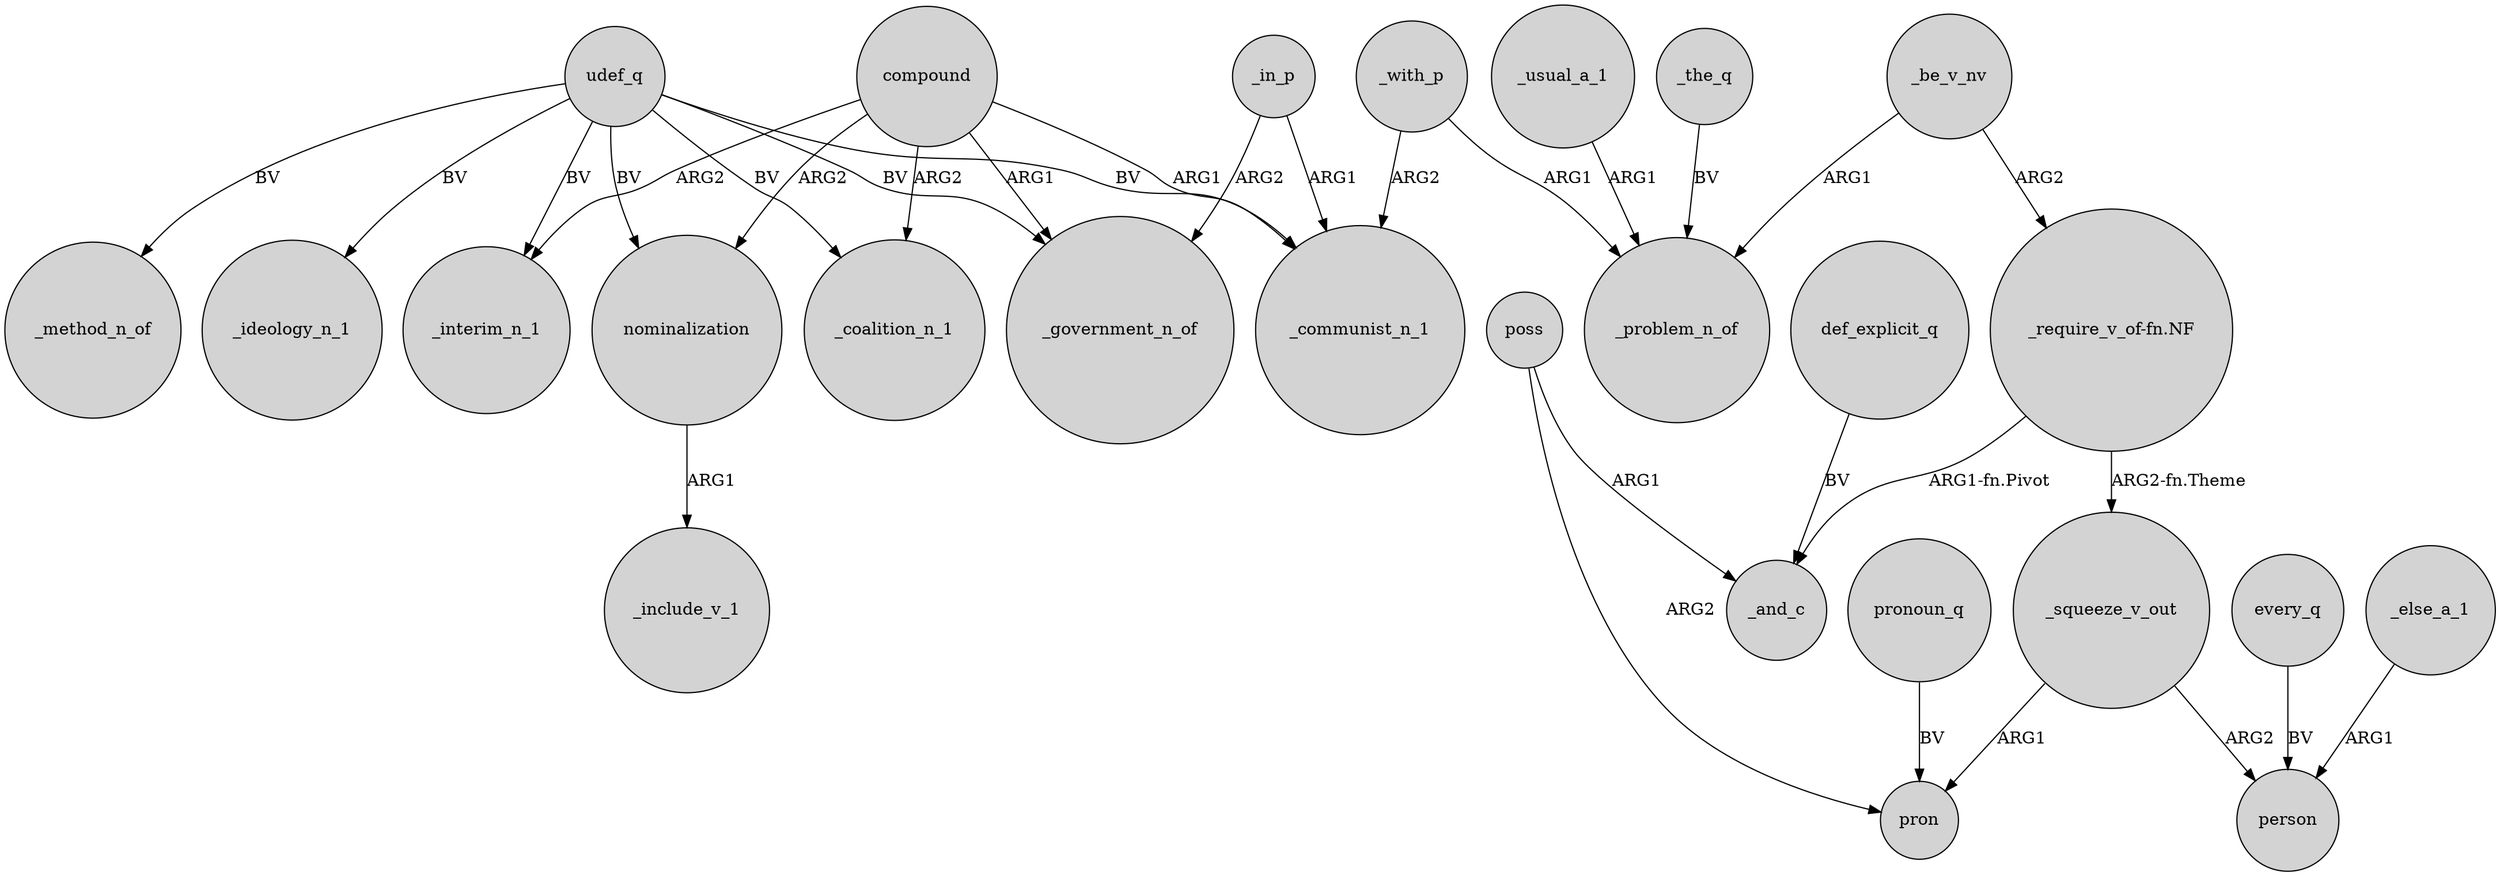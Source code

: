 digraph {
	node [shape=circle style=filled]
	nominalization -> _include_v_1 [label=ARG1]
	_be_v_nv -> "_require_v_of-fn.NF" [label=ARG2]
	udef_q -> _method_n_of [label=BV]
	poss -> pron [label=ARG2]
	poss -> _and_c [label=ARG1]
	compound -> _government_n_of [label=ARG1]
	udef_q -> _government_n_of [label=BV]
	def_explicit_q -> _and_c [label=BV]
	udef_q -> _ideology_n_1 [label=BV]
	compound -> _communist_n_1 [label=ARG1]
	_the_q -> _problem_n_of [label=BV]
	every_q -> person [label=BV]
	compound -> nominalization [label=ARG2]
	_squeeze_v_out -> person [label=ARG2]
	udef_q -> _coalition_n_1 [label=BV]
	_squeeze_v_out -> pron [label=ARG1]
	_in_p -> _communist_n_1 [label=ARG1]
	udef_q -> _communist_n_1 [label=BV]
	compound -> _interim_n_1 [label=ARG2]
	pronoun_q -> pron [label=BV]
	_else_a_1 -> person [label=ARG1]
	compound -> _coalition_n_1 [label=ARG2]
	udef_q -> _interim_n_1 [label=BV]
	udef_q -> nominalization [label=BV]
	_usual_a_1 -> _problem_n_of [label=ARG1]
	_with_p -> _communist_n_1 [label=ARG2]
	_with_p -> _problem_n_of [label=ARG1]
	_be_v_nv -> _problem_n_of [label=ARG1]
	"_require_v_of-fn.NF" -> _squeeze_v_out [label="ARG2-fn.Theme"]
	_in_p -> _government_n_of [label=ARG2]
	"_require_v_of-fn.NF" -> _and_c [label="ARG1-fn.Pivot"]
}
